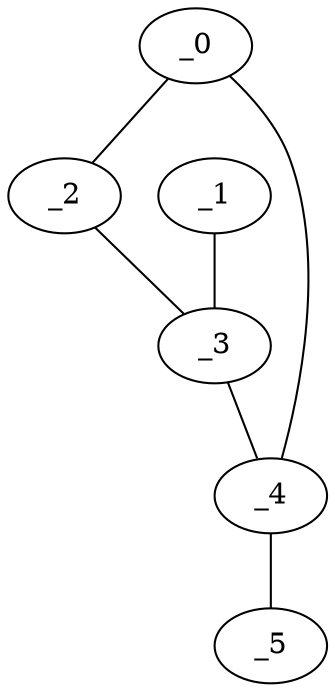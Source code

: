 graph KP1_0013 {
	_0	 [x="0.800694",
		y="3.01546"];
	_2	 [x="0.996687",
		y="0.887301"];
	_0 -- _2;
	_4	 [x="1.91",
		y="0.63"];
	_0 -- _4;
	_1	 [x="1.35025",
		y="3.45672"];
	_3	 [x="0.847423",
		y="1.74191"];
	_1 -- _3;
	_2 -- _3;
	_3 -- _4;
	_5	 [x="1.76759",
		y="1.24341"];
	_4 -- _5;
}
